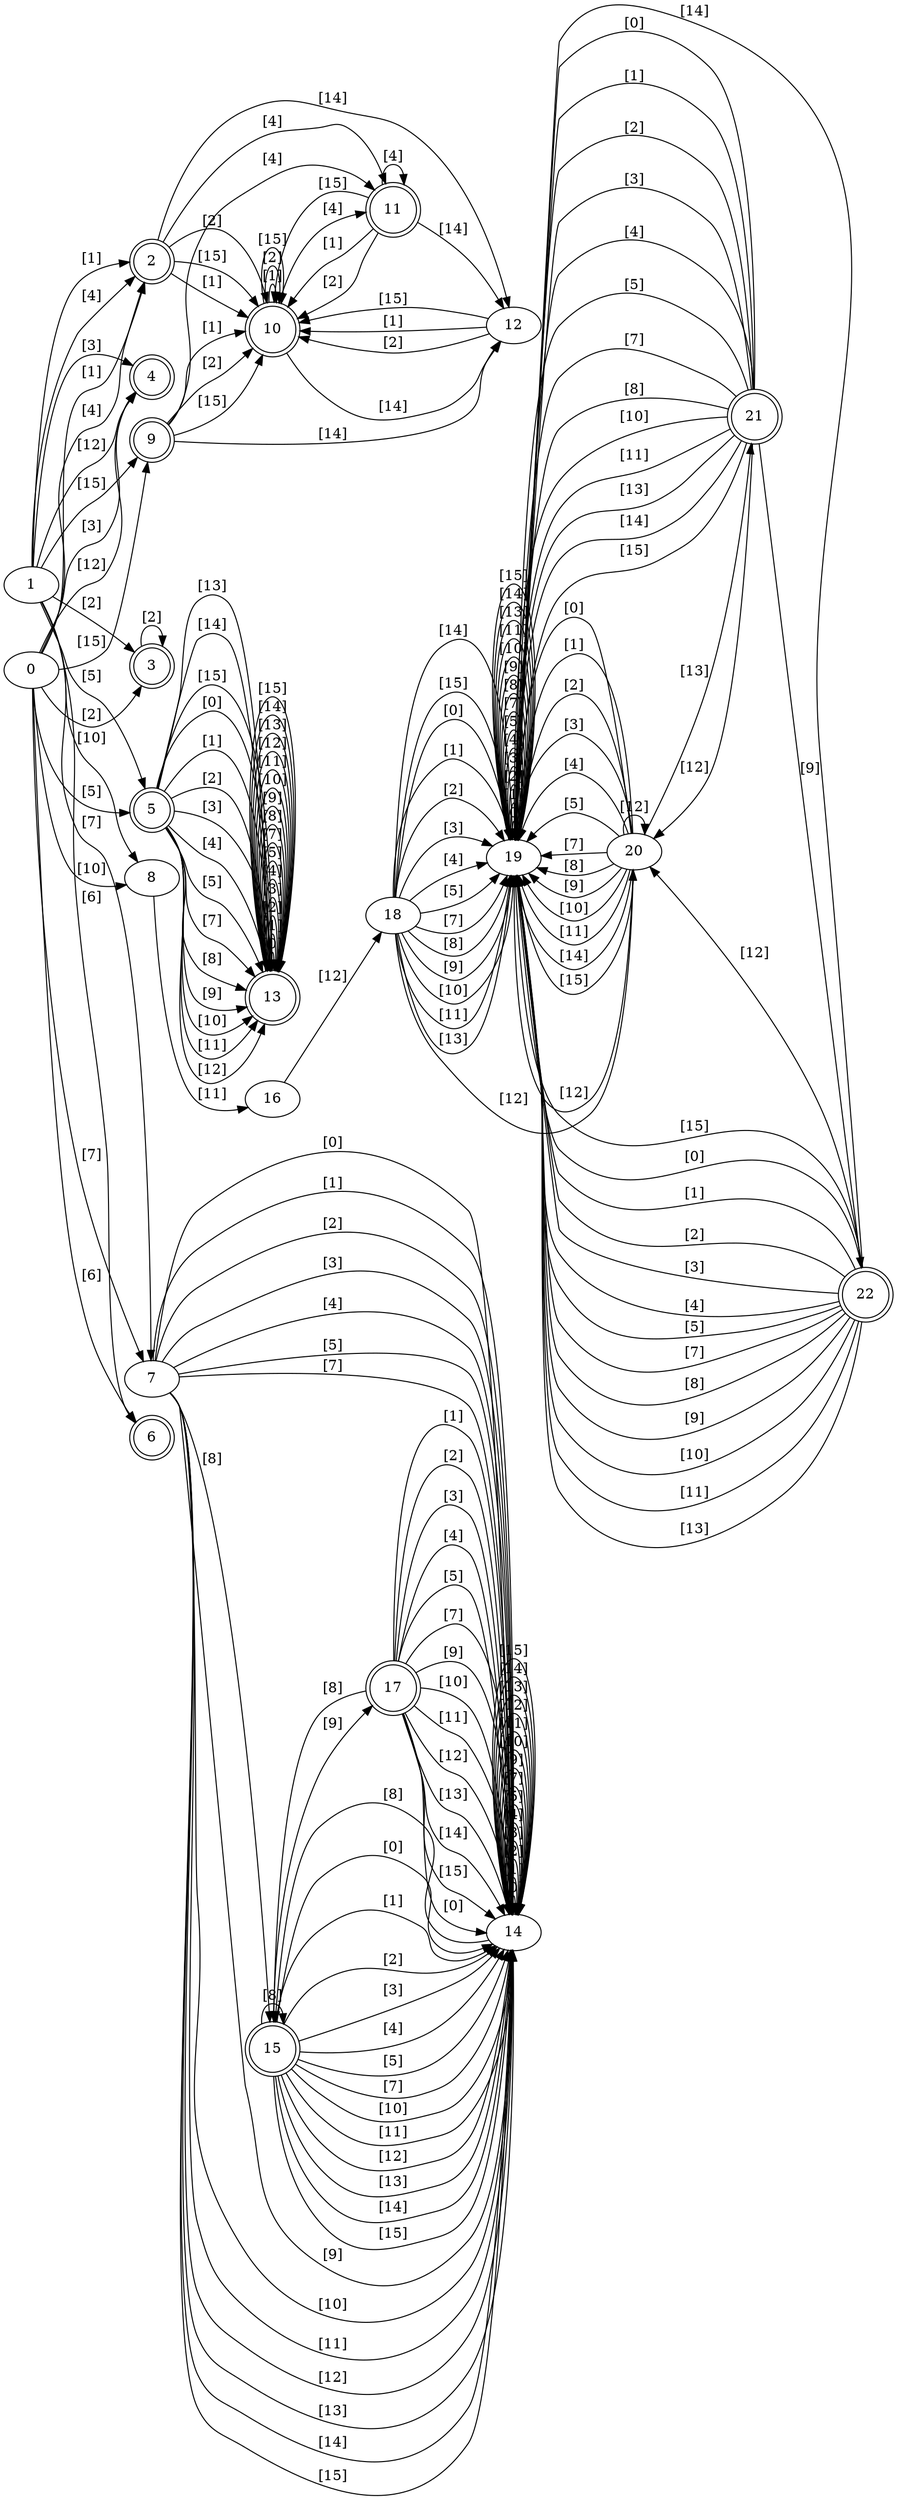 digraph DFA {
rankdir = LR
2 [shape = doublecircle]
3 [shape = doublecircle]
4 [shape = doublecircle]
5 [shape = doublecircle]
6 [shape = doublecircle]
9 [shape = doublecircle]
10 [shape = doublecircle]
11 [shape = doublecircle]
13 [shape = doublecircle]
15 [shape = doublecircle]
17 [shape = doublecircle]
21 [shape = doublecircle]
22 [shape = doublecircle]
0 -> 2 [label="[1]"]
0 -> 3 [label="[2]"]
0 -> 4 [label="[3]"]
0 -> 2 [label="[4]"]
0 -> 5 [label="[5]"]
0 -> 6 [label="[6]"]
0 -> 7 [label="[7]"]
0 -> 8 [label="[10]"]
0 -> 4 [label="[12]"]
0 -> 9 [label="[15]"]
1 -> 2 [label="[1]"]
1 -> 3 [label="[2]"]
1 -> 4 [label="[3]"]
1 -> 2 [label="[4]"]
1 -> 5 [label="[5]"]
1 -> 6 [label="[6]"]
1 -> 7 [label="[7]"]
1 -> 8 [label="[10]"]
1 -> 4 [label="[12]"]
1 -> 9 [label="[15]"]
2 -> 10 [label="[1]"]
2 -> 10 [label="[2]"]
2 -> 11 [label="[4]"]
2 -> 12 [label="[14]"]
2 -> 10 [label="[15]"]
3 -> 3 [label="[2]"]
5 -> 13 [label="[0]"]
5 -> 13 [label="[1]"]
5 -> 13 [label="[2]"]
5 -> 13 [label="[3]"]
5 -> 13 [label="[4]"]
5 -> 13 [label="[5]"]
5 -> 13 [label="[7]"]
5 -> 13 [label="[8]"]
5 -> 13 [label="[9]"]
5 -> 13 [label="[10]"]
5 -> 13 [label="[11]"]
5 -> 13 [label="[12]"]
5 -> 13 [label="[13]"]
5 -> 13 [label="[14]"]
5 -> 13 [label="[15]"]
7 -> 14 [label="[0]"]
7 -> 14 [label="[1]"]
7 -> 14 [label="[2]"]
7 -> 14 [label="[3]"]
7 -> 14 [label="[4]"]
7 -> 14 [label="[5]"]
7 -> 14 [label="[7]"]
7 -> 15 [label="[8]"]
7 -> 14 [label="[9]"]
7 -> 14 [label="[10]"]
7 -> 14 [label="[11]"]
7 -> 14 [label="[12]"]
7 -> 14 [label="[13]"]
7 -> 14 [label="[14]"]
7 -> 14 [label="[15]"]
8 -> 16 [label="[11]"]
9 -> 10 [label="[1]"]
9 -> 10 [label="[2]"]
9 -> 11 [label="[4]"]
9 -> 12 [label="[14]"]
9 -> 10 [label="[15]"]
10 -> 10 [label="[1]"]
10 -> 10 [label="[2]"]
10 -> 11 [label="[4]"]
10 -> 12 [label="[14]"]
10 -> 10 [label="[15]"]
11 -> 10 [label="[1]"]
11 -> 10 [label="[2]"]
11 -> 11 [label="[4]"]
11 -> 12 [label="[14]"]
11 -> 10 [label="[15]"]
12 -> 10 [label="[1]"]
12 -> 10 [label="[2]"]
12 -> 10 [label="[15]"]
13 -> 13 [label="[0]"]
13 -> 13 [label="[1]"]
13 -> 13 [label="[2]"]
13 -> 13 [label="[3]"]
13 -> 13 [label="[4]"]
13 -> 13 [label="[5]"]
13 -> 13 [label="[7]"]
13 -> 13 [label="[8]"]
13 -> 13 [label="[9]"]
13 -> 13 [label="[10]"]
13 -> 13 [label="[11]"]
13 -> 13 [label="[12]"]
13 -> 13 [label="[13]"]
13 -> 13 [label="[14]"]
13 -> 13 [label="[15]"]
14 -> 14 [label="[0]"]
14 -> 14 [label="[1]"]
14 -> 14 [label="[2]"]
14 -> 14 [label="[3]"]
14 -> 14 [label="[4]"]
14 -> 14 [label="[5]"]
14 -> 14 [label="[7]"]
14 -> 15 [label="[8]"]
14 -> 14 [label="[9]"]
14 -> 14 [label="[10]"]
14 -> 14 [label="[11]"]
14 -> 14 [label="[12]"]
14 -> 14 [label="[13]"]
14 -> 14 [label="[14]"]
14 -> 14 [label="[15]"]
15 -> 14 [label="[0]"]
15 -> 14 [label="[1]"]
15 -> 14 [label="[2]"]
15 -> 14 [label="[3]"]
15 -> 14 [label="[4]"]
15 -> 14 [label="[5]"]
15 -> 14 [label="[7]"]
15 -> 15 [label="[8]"]
15 -> 17 [label="[9]"]
15 -> 14 [label="[10]"]
15 -> 14 [label="[11]"]
15 -> 14 [label="[12]"]
15 -> 14 [label="[13]"]
15 -> 14 [label="[14]"]
15 -> 14 [label="[15]"]
16 -> 18 [label="[12]"]
17 -> 14 [label="[0]"]
17 -> 14 [label="[1]"]
17 -> 14 [label="[2]"]
17 -> 14 [label="[3]"]
17 -> 14 [label="[4]"]
17 -> 14 [label="[5]"]
17 -> 14 [label="[7]"]
17 -> 15 [label="[8]"]
17 -> 14 [label="[9]"]
17 -> 14 [label="[10]"]
17 -> 14 [label="[11]"]
17 -> 14 [label="[12]"]
17 -> 14 [label="[13]"]
17 -> 14 [label="[14]"]
17 -> 14 [label="[15]"]
18 -> 19 [label="[0]"]
18 -> 19 [label="[1]"]
18 -> 19 [label="[2]"]
18 -> 19 [label="[3]"]
18 -> 19 [label="[4]"]
18 -> 19 [label="[5]"]
18 -> 19 [label="[7]"]
18 -> 19 [label="[8]"]
18 -> 19 [label="[9]"]
18 -> 19 [label="[10]"]
18 -> 19 [label="[11]"]
18 -> 20 [label="[12]"]
18 -> 19 [label="[13]"]
18 -> 19 [label="[14]"]
18 -> 19 [label="[15]"]
19 -> 19 [label="[0]"]
19 -> 19 [label="[1]"]
19 -> 19 [label="[2]"]
19 -> 19 [label="[3]"]
19 -> 19 [label="[4]"]
19 -> 19 [label="[5]"]
19 -> 19 [label="[7]"]
19 -> 19 [label="[8]"]
19 -> 19 [label="[9]"]
19 -> 19 [label="[10]"]
19 -> 19 [label="[11]"]
19 -> 20 [label="[12]"]
19 -> 19 [label="[13]"]
19 -> 19 [label="[14]"]
19 -> 19 [label="[15]"]
20 -> 19 [label="[0]"]
20 -> 19 [label="[1]"]
20 -> 19 [label="[2]"]
20 -> 19 [label="[3]"]
20 -> 19 [label="[4]"]
20 -> 19 [label="[5]"]
20 -> 19 [label="[7]"]
20 -> 19 [label="[8]"]
20 -> 19 [label="[9]"]
20 -> 19 [label="[10]"]
20 -> 19 [label="[11]"]
20 -> 20 [label="[12]"]
20 -> 21 [label="[13]"]
20 -> 19 [label="[14]"]
20 -> 19 [label="[15]"]
21 -> 19 [label="[0]"]
21 -> 19 [label="[1]"]
21 -> 19 [label="[2]"]
21 -> 19 [label="[3]"]
21 -> 19 [label="[4]"]
21 -> 19 [label="[5]"]
21 -> 19 [label="[7]"]
21 -> 19 [label="[8]"]
21 -> 22 [label="[9]"]
21 -> 19 [label="[10]"]
21 -> 19 [label="[11]"]
21 -> 20 [label="[12]"]
21 -> 19 [label="[13]"]
21 -> 19 [label="[14]"]
21 -> 19 [label="[15]"]
22 -> 19 [label="[0]"]
22 -> 19 [label="[1]"]
22 -> 19 [label="[2]"]
22 -> 19 [label="[3]"]
22 -> 19 [label="[4]"]
22 -> 19 [label="[5]"]
22 -> 19 [label="[7]"]
22 -> 19 [label="[8]"]
22 -> 19 [label="[9]"]
22 -> 19 [label="[10]"]
22 -> 19 [label="[11]"]
22 -> 20 [label="[12]"]
22 -> 19 [label="[13]"]
22 -> 19 [label="[14]"]
22 -> 19 [label="[15]"]
}

